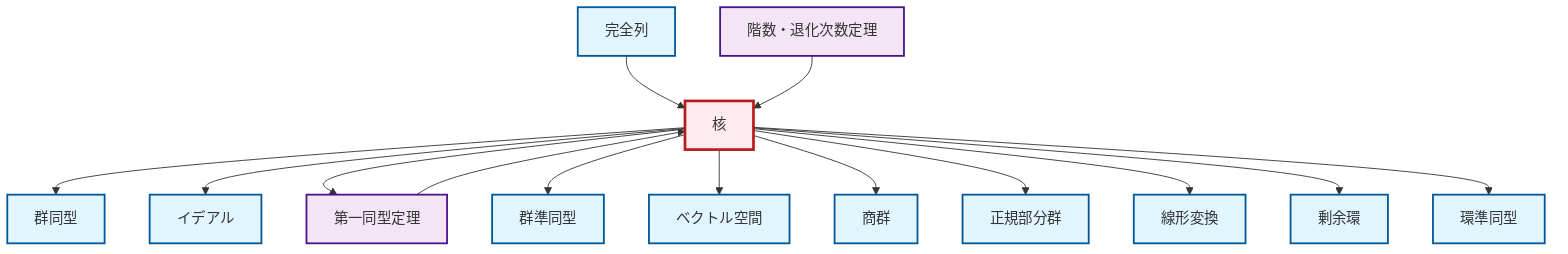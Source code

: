 graph TD
    classDef definition fill:#e1f5fe,stroke:#01579b,stroke-width:2px
    classDef theorem fill:#f3e5f5,stroke:#4a148c,stroke-width:2px
    classDef axiom fill:#fff3e0,stroke:#e65100,stroke-width:2px
    classDef example fill:#e8f5e9,stroke:#1b5e20,stroke-width:2px
    classDef current fill:#ffebee,stroke:#b71c1c,stroke-width:3px
    def-kernel["核"]:::definition
    def-linear-transformation["線形変換"]:::definition
    def-ring-homomorphism["環準同型"]:::definition
    thm-rank-nullity["階数・退化次数定理"]:::theorem
    def-exact-sequence["完全列"]:::definition
    def-normal-subgroup["正規部分群"]:::definition
    def-quotient-group["商群"]:::definition
    def-quotient-ring["剰余環"]:::definition
    def-vector-space["ベクトル空間"]:::definition
    thm-first-isomorphism["第一同型定理"]:::theorem
    def-homomorphism["群準同型"]:::definition
    def-isomorphism["群同型"]:::definition
    def-ideal["イデアル"]:::definition
    def-kernel --> def-isomorphism
    def-kernel --> def-ideal
    def-kernel --> thm-first-isomorphism
    def-exact-sequence --> def-kernel
    def-kernel --> def-homomorphism
    def-kernel --> def-vector-space
    thm-rank-nullity --> def-kernel
    def-kernel --> def-quotient-group
    def-kernel --> def-normal-subgroup
    def-kernel --> def-linear-transformation
    def-kernel --> def-quotient-ring
    def-kernel --> def-ring-homomorphism
    thm-first-isomorphism --> def-kernel
    class def-kernel current